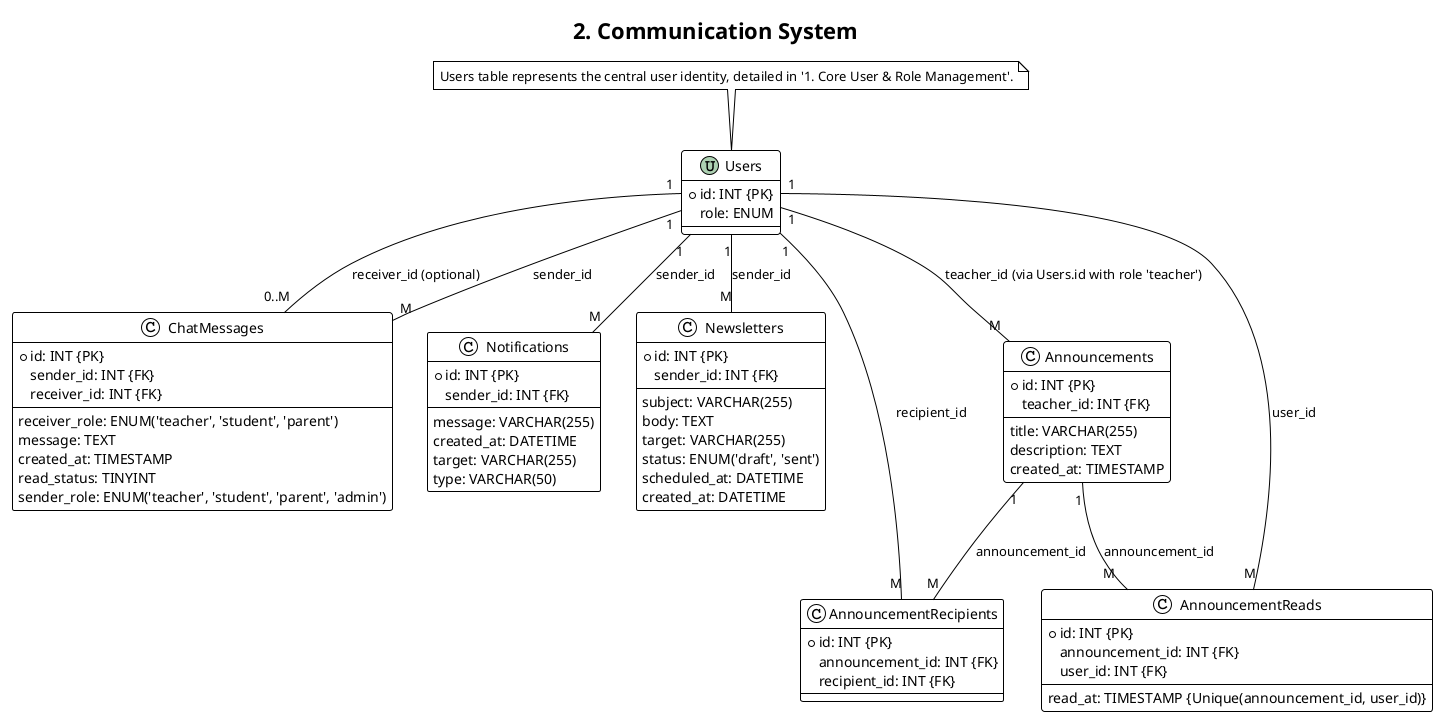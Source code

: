 @startuml
!theme plain
title 2. Communication System

' Stub for Users table (fully defined in "Core User & Role Management")
class Users <<(U,#ADD1B2)>> {
  + id: INT {PK}
  role: ENUM
}

class ChatMessages {
  + id: INT {PK}
  sender_id: INT {FK}
  receiver_id: INT {FK}
  --
  receiver_role: ENUM('teacher', 'student', 'parent')
  message: TEXT
  created_at: TIMESTAMP
  read_status: TINYINT
  sender_role: ENUM('teacher', 'student', 'parent', 'admin')
}

class Notifications {
  + id: INT {PK}
  sender_id: INT {FK}
  --
  message: VARCHAR(255)
  created_at: DATETIME
  target: VARCHAR(255)
  type: VARCHAR(50)
}

class Newsletters {
  + id: INT {PK}
  sender_id: INT {FK}
  --
  subject: VARCHAR(255)
  body: TEXT
  target: VARCHAR(255)
  status: ENUM('draft', 'sent')
  scheduled_at: DATETIME
  created_at: DATETIME
}

class Announcements {
  + id: INT {PK}
  teacher_id: INT {FK}
  --
  title: VARCHAR(255)
  description: TEXT
  created_at: TIMESTAMP
}

class AnnouncementRecipients {
  + id: INT {PK}
  announcement_id: INT {FK}
  recipient_id: INT {FK}
}

class AnnouncementReads {
  + id: INT {PK}
  announcement_id: INT {FK}
  user_id: INT {FK}
  --
  read_at: TIMESTAMP {Unique(announcement_id, user_id)}
}

' Relationships for communication
Users "1" -- "M" ChatMessages : sender_id
Users "1" -- "0..M" ChatMessages : receiver_id (optional)
Users "1" -- "M" Notifications : sender_id
Users "1" -- "M" Newsletters : sender_id
Users "1" -- "M" Announcements : teacher_id (via Users.id with role 'teacher')

Announcements "1" -- "M" AnnouncementRecipients : announcement_id
Users "1" -- "M" AnnouncementRecipients : recipient_id
Announcements "1" -- "M" AnnouncementReads : announcement_id
Users "1" -- "M" AnnouncementReads : user_id

note "Users table represents the central user identity, detailed in '1. Core User & Role Management'." as N1
N1 .. Users

@enduml